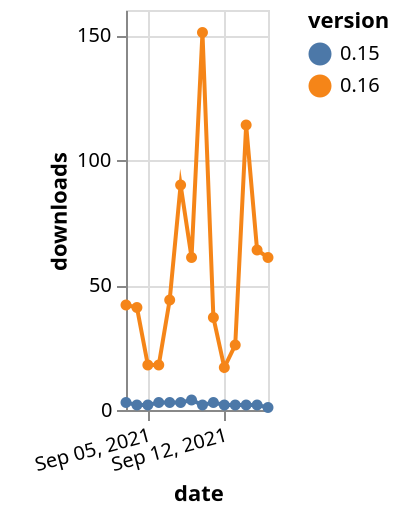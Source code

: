 {"$schema": "https://vega.github.io/schema/vega-lite/v5.json", "description": "A simple bar chart with embedded data.", "data": {"values": [{"date": "2021-09-03", "total": 72623, "delta": 42, "version": "0.16"}, {"date": "2021-09-04", "total": 72664, "delta": 41, "version": "0.16"}, {"date": "2021-09-05", "total": 72682, "delta": 18, "version": "0.16"}, {"date": "2021-09-06", "total": 72700, "delta": 18, "version": "0.16"}, {"date": "2021-09-07", "total": 72744, "delta": 44, "version": "0.16"}, {"date": "2021-09-08", "total": 72834, "delta": 90, "version": "0.16"}, {"date": "2021-09-09", "total": 72895, "delta": 61, "version": "0.16"}, {"date": "2021-09-10", "total": 73046, "delta": 151, "version": "0.16"}, {"date": "2021-09-11", "total": 73083, "delta": 37, "version": "0.16"}, {"date": "2021-09-12", "total": 73100, "delta": 17, "version": "0.16"}, {"date": "2021-09-13", "total": 73126, "delta": 26, "version": "0.16"}, {"date": "2021-09-14", "total": 73240, "delta": 114, "version": "0.16"}, {"date": "2021-09-15", "total": 73304, "delta": 64, "version": "0.16"}, {"date": "2021-09-16", "total": 73365, "delta": 61, "version": "0.16"}, {"date": "2021-09-03", "total": 10140, "delta": 3, "version": "0.15"}, {"date": "2021-09-04", "total": 10142, "delta": 2, "version": "0.15"}, {"date": "2021-09-05", "total": 10144, "delta": 2, "version": "0.15"}, {"date": "2021-09-06", "total": 10147, "delta": 3, "version": "0.15"}, {"date": "2021-09-07", "total": 10150, "delta": 3, "version": "0.15"}, {"date": "2021-09-08", "total": 10153, "delta": 3, "version": "0.15"}, {"date": "2021-09-09", "total": 10157, "delta": 4, "version": "0.15"}, {"date": "2021-09-10", "total": 10159, "delta": 2, "version": "0.15"}, {"date": "2021-09-11", "total": 10162, "delta": 3, "version": "0.15"}, {"date": "2021-09-12", "total": 10164, "delta": 2, "version": "0.15"}, {"date": "2021-09-13", "total": 10166, "delta": 2, "version": "0.15"}, {"date": "2021-09-14", "total": 10168, "delta": 2, "version": "0.15"}, {"date": "2021-09-15", "total": 10170, "delta": 2, "version": "0.15"}, {"date": "2021-09-16", "total": 10171, "delta": 1, "version": "0.15"}]}, "width": "container", "mark": {"type": "line", "point": {"filled": true}}, "encoding": {"x": {"field": "date", "type": "temporal", "timeUnit": "yearmonthdate", "title": "date", "axis": {"labelAngle": -15}}, "y": {"field": "delta", "type": "quantitative", "title": "downloads"}, "color": {"field": "version", "type": "nominal"}, "tooltip": {"field": "delta"}}}